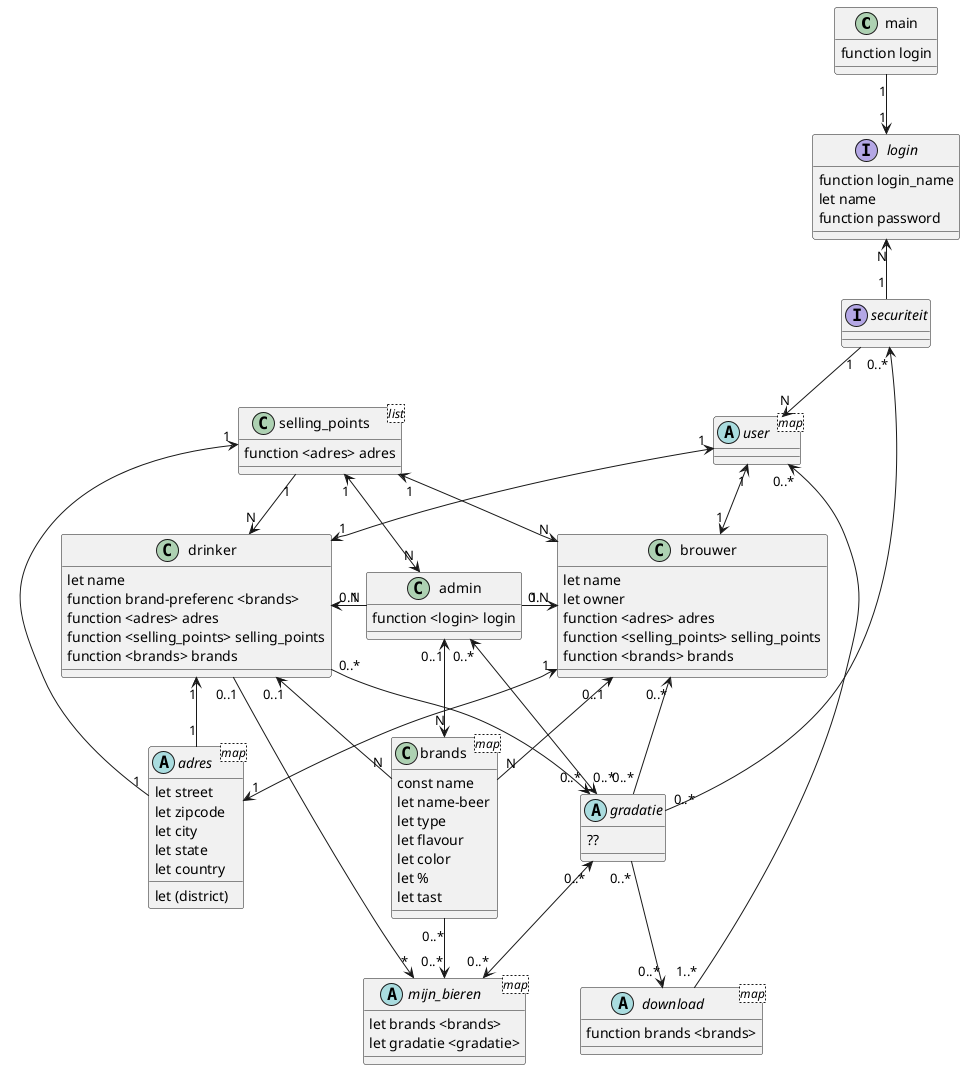 @startuml
class main{
function login
}
'security
interface login {
function login_name
let name
function password
}

abstract class user <map>{
}

class admin {
function <login> login
}

interface securiteit {

}
'users
class brouwer {
let name
let owner
function <adres> adres
function <selling_points> selling_points
function <brands> brands
}

class drinker {
let name
function brand-preferenc <brands>
function <adres> adres
function <selling_points> selling_points
function <brands> brands

}
abstract class mijn_bieren<map> {
let brands <brands>
 let gradatie <gradatie>
}
'---
class selling_points <list> {
function <adres> adres
}

class brands <map> {
const name
let name-beer
let type
let flavour
let color
let %
let tast
}
'data
abstract class adres <map> {
let street
let zipcode
let city
let state
let country
let (district)

}

abstract class download <map> {
function brands <brands>
}
abstract class gradatie {
??
}
'links
main "1" --> "1" login

download "1..*" -U-> "0..*" user

gradatie "0..*" <-U- "0..*" drinker
gradatie "0..*" -U-> "0..*" brouwer
gradatie "0..*" -U-> "0..*" securiteit
gradatie "0..*" <-U-> "0..*" admin
gradatie "0..*" -D-> "0..*" download
gradatie "0..*" <-R-> "0..*" mijn_bieren

mijn_bieren "0..*" <-U- "0..*" brands


user "1" <-D-> "1" brouwer
user "1" <-D-> "1" drinker



drinker "0..1" -L-> "*" mijn_bieren


securiteit "1" -D-> "N" user
securiteit "1" -U-> "N" login


selling_points "1" <-D-> "N" brouwer
selling_points "1" -R-> "N" drinker
selling_points "1" <-D-> "N" admin


brands "N" -U-> "0..1" brouwer
brands "N" -U-> "0..1" drinker
brands "N" <-U-> "0..1" admin

admin "1" -L-> "0.N" drinker
admin "1" -R-> "0.N" brouwer

adres "1" <-U-> "1" brouwer
adres "1" -U-> "1" drinker
adres "1" -U-> "1" selling_points




@enduml
